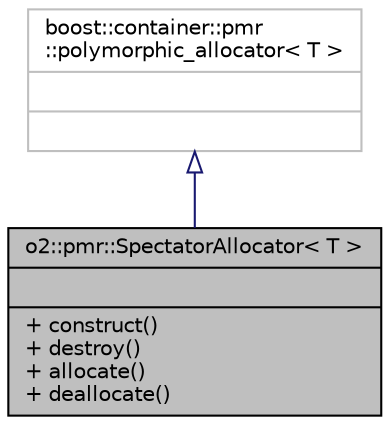 digraph "o2::pmr::SpectatorAllocator&lt; T &gt;"
{
 // INTERACTIVE_SVG=YES
  bgcolor="transparent";
  edge [fontname="Helvetica",fontsize="10",labelfontname="Helvetica",labelfontsize="10"];
  node [fontname="Helvetica",fontsize="10",shape=record];
  Node1 [label="{o2::pmr::SpectatorAllocator\< T \>\n||+ construct()\l+ destroy()\l+ allocate()\l+ deallocate()\l}",height=0.2,width=0.4,color="black", fillcolor="grey75", style="filled", fontcolor="black"];
  Node2 -> Node1 [dir="back",color="midnightblue",fontsize="10",style="solid",arrowtail="onormal",fontname="Helvetica"];
  Node2 [label="{boost::container::pmr\l::polymorphic_allocator\< T \>\n||}",height=0.2,width=0.4,color="grey75"];
}
